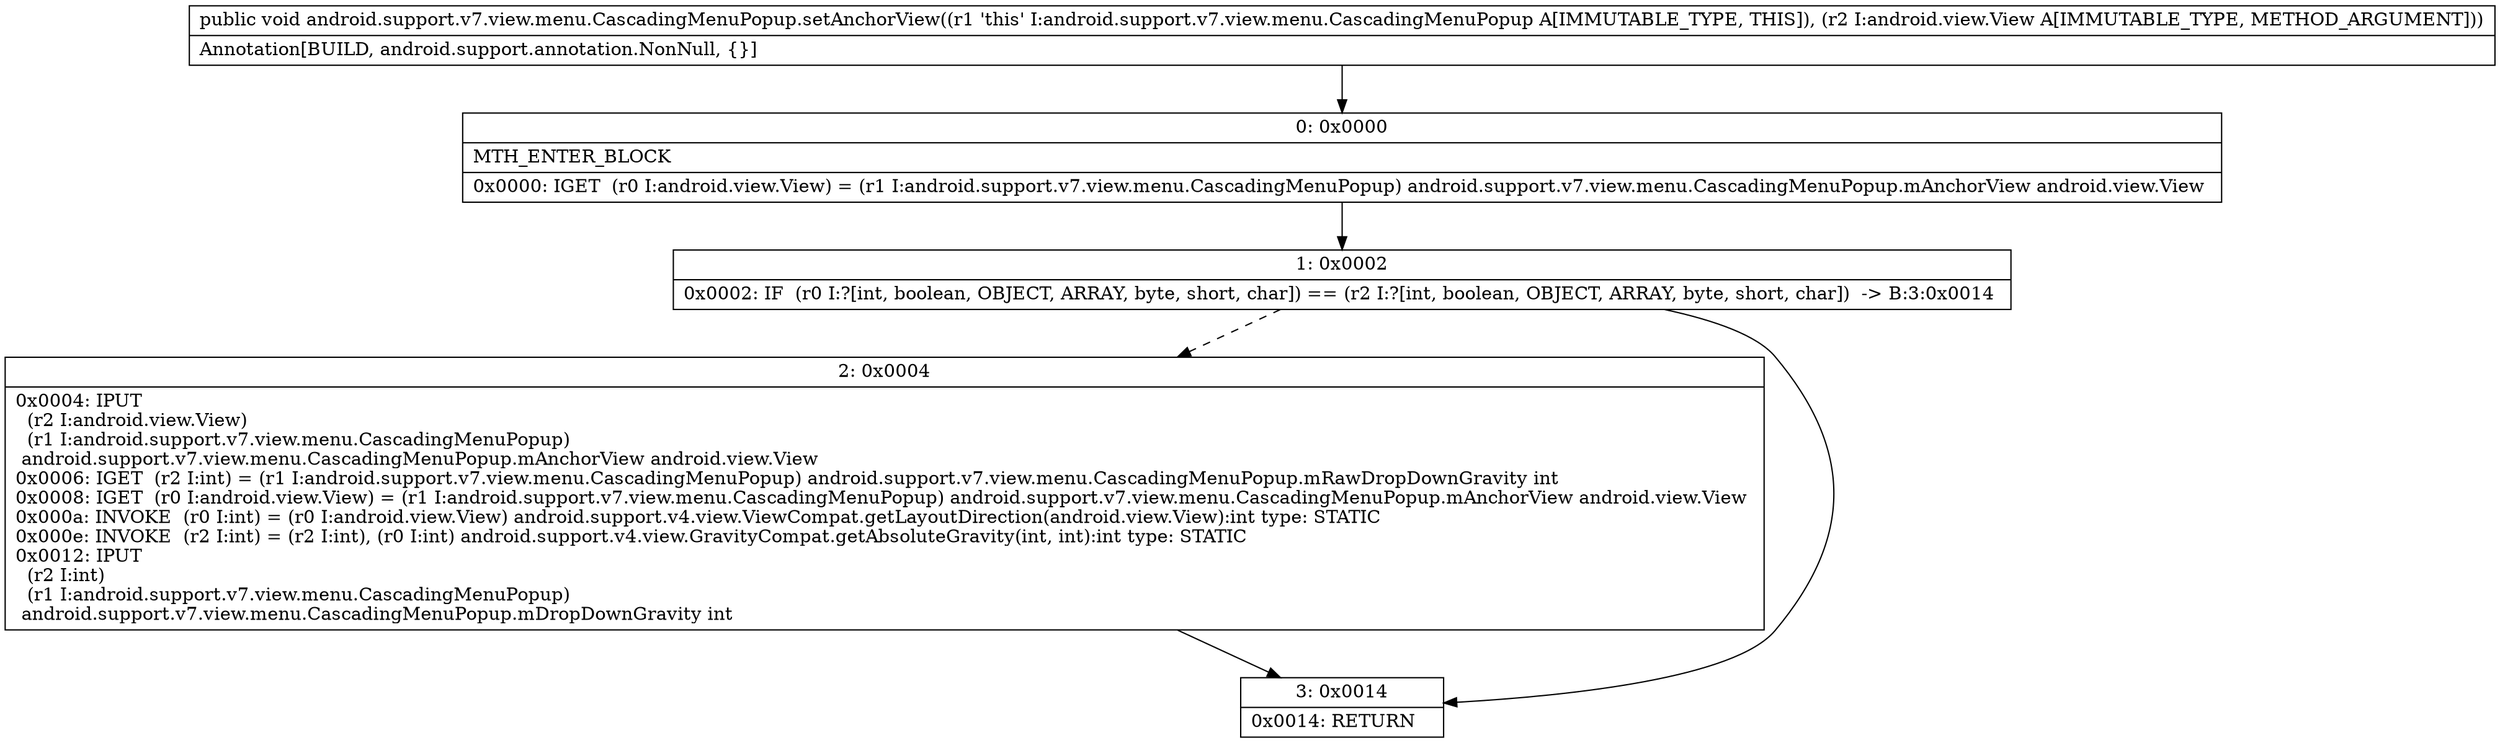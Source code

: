 digraph "CFG forandroid.support.v7.view.menu.CascadingMenuPopup.setAnchorView(Landroid\/view\/View;)V" {
Node_0 [shape=record,label="{0\:\ 0x0000|MTH_ENTER_BLOCK\l|0x0000: IGET  (r0 I:android.view.View) = (r1 I:android.support.v7.view.menu.CascadingMenuPopup) android.support.v7.view.menu.CascadingMenuPopup.mAnchorView android.view.View \l}"];
Node_1 [shape=record,label="{1\:\ 0x0002|0x0002: IF  (r0 I:?[int, boolean, OBJECT, ARRAY, byte, short, char]) == (r2 I:?[int, boolean, OBJECT, ARRAY, byte, short, char])  \-\> B:3:0x0014 \l}"];
Node_2 [shape=record,label="{2\:\ 0x0004|0x0004: IPUT  \l  (r2 I:android.view.View)\l  (r1 I:android.support.v7.view.menu.CascadingMenuPopup)\l android.support.v7.view.menu.CascadingMenuPopup.mAnchorView android.view.View \l0x0006: IGET  (r2 I:int) = (r1 I:android.support.v7.view.menu.CascadingMenuPopup) android.support.v7.view.menu.CascadingMenuPopup.mRawDropDownGravity int \l0x0008: IGET  (r0 I:android.view.View) = (r1 I:android.support.v7.view.menu.CascadingMenuPopup) android.support.v7.view.menu.CascadingMenuPopup.mAnchorView android.view.View \l0x000a: INVOKE  (r0 I:int) = (r0 I:android.view.View) android.support.v4.view.ViewCompat.getLayoutDirection(android.view.View):int type: STATIC \l0x000e: INVOKE  (r2 I:int) = (r2 I:int), (r0 I:int) android.support.v4.view.GravityCompat.getAbsoluteGravity(int, int):int type: STATIC \l0x0012: IPUT  \l  (r2 I:int)\l  (r1 I:android.support.v7.view.menu.CascadingMenuPopup)\l android.support.v7.view.menu.CascadingMenuPopup.mDropDownGravity int \l}"];
Node_3 [shape=record,label="{3\:\ 0x0014|0x0014: RETURN   \l}"];
MethodNode[shape=record,label="{public void android.support.v7.view.menu.CascadingMenuPopup.setAnchorView((r1 'this' I:android.support.v7.view.menu.CascadingMenuPopup A[IMMUTABLE_TYPE, THIS]), (r2 I:android.view.View A[IMMUTABLE_TYPE, METHOD_ARGUMENT]))  | Annotation[BUILD, android.support.annotation.NonNull, \{\}]\l}"];
MethodNode -> Node_0;
Node_0 -> Node_1;
Node_1 -> Node_2[style=dashed];
Node_1 -> Node_3;
Node_2 -> Node_3;
}

